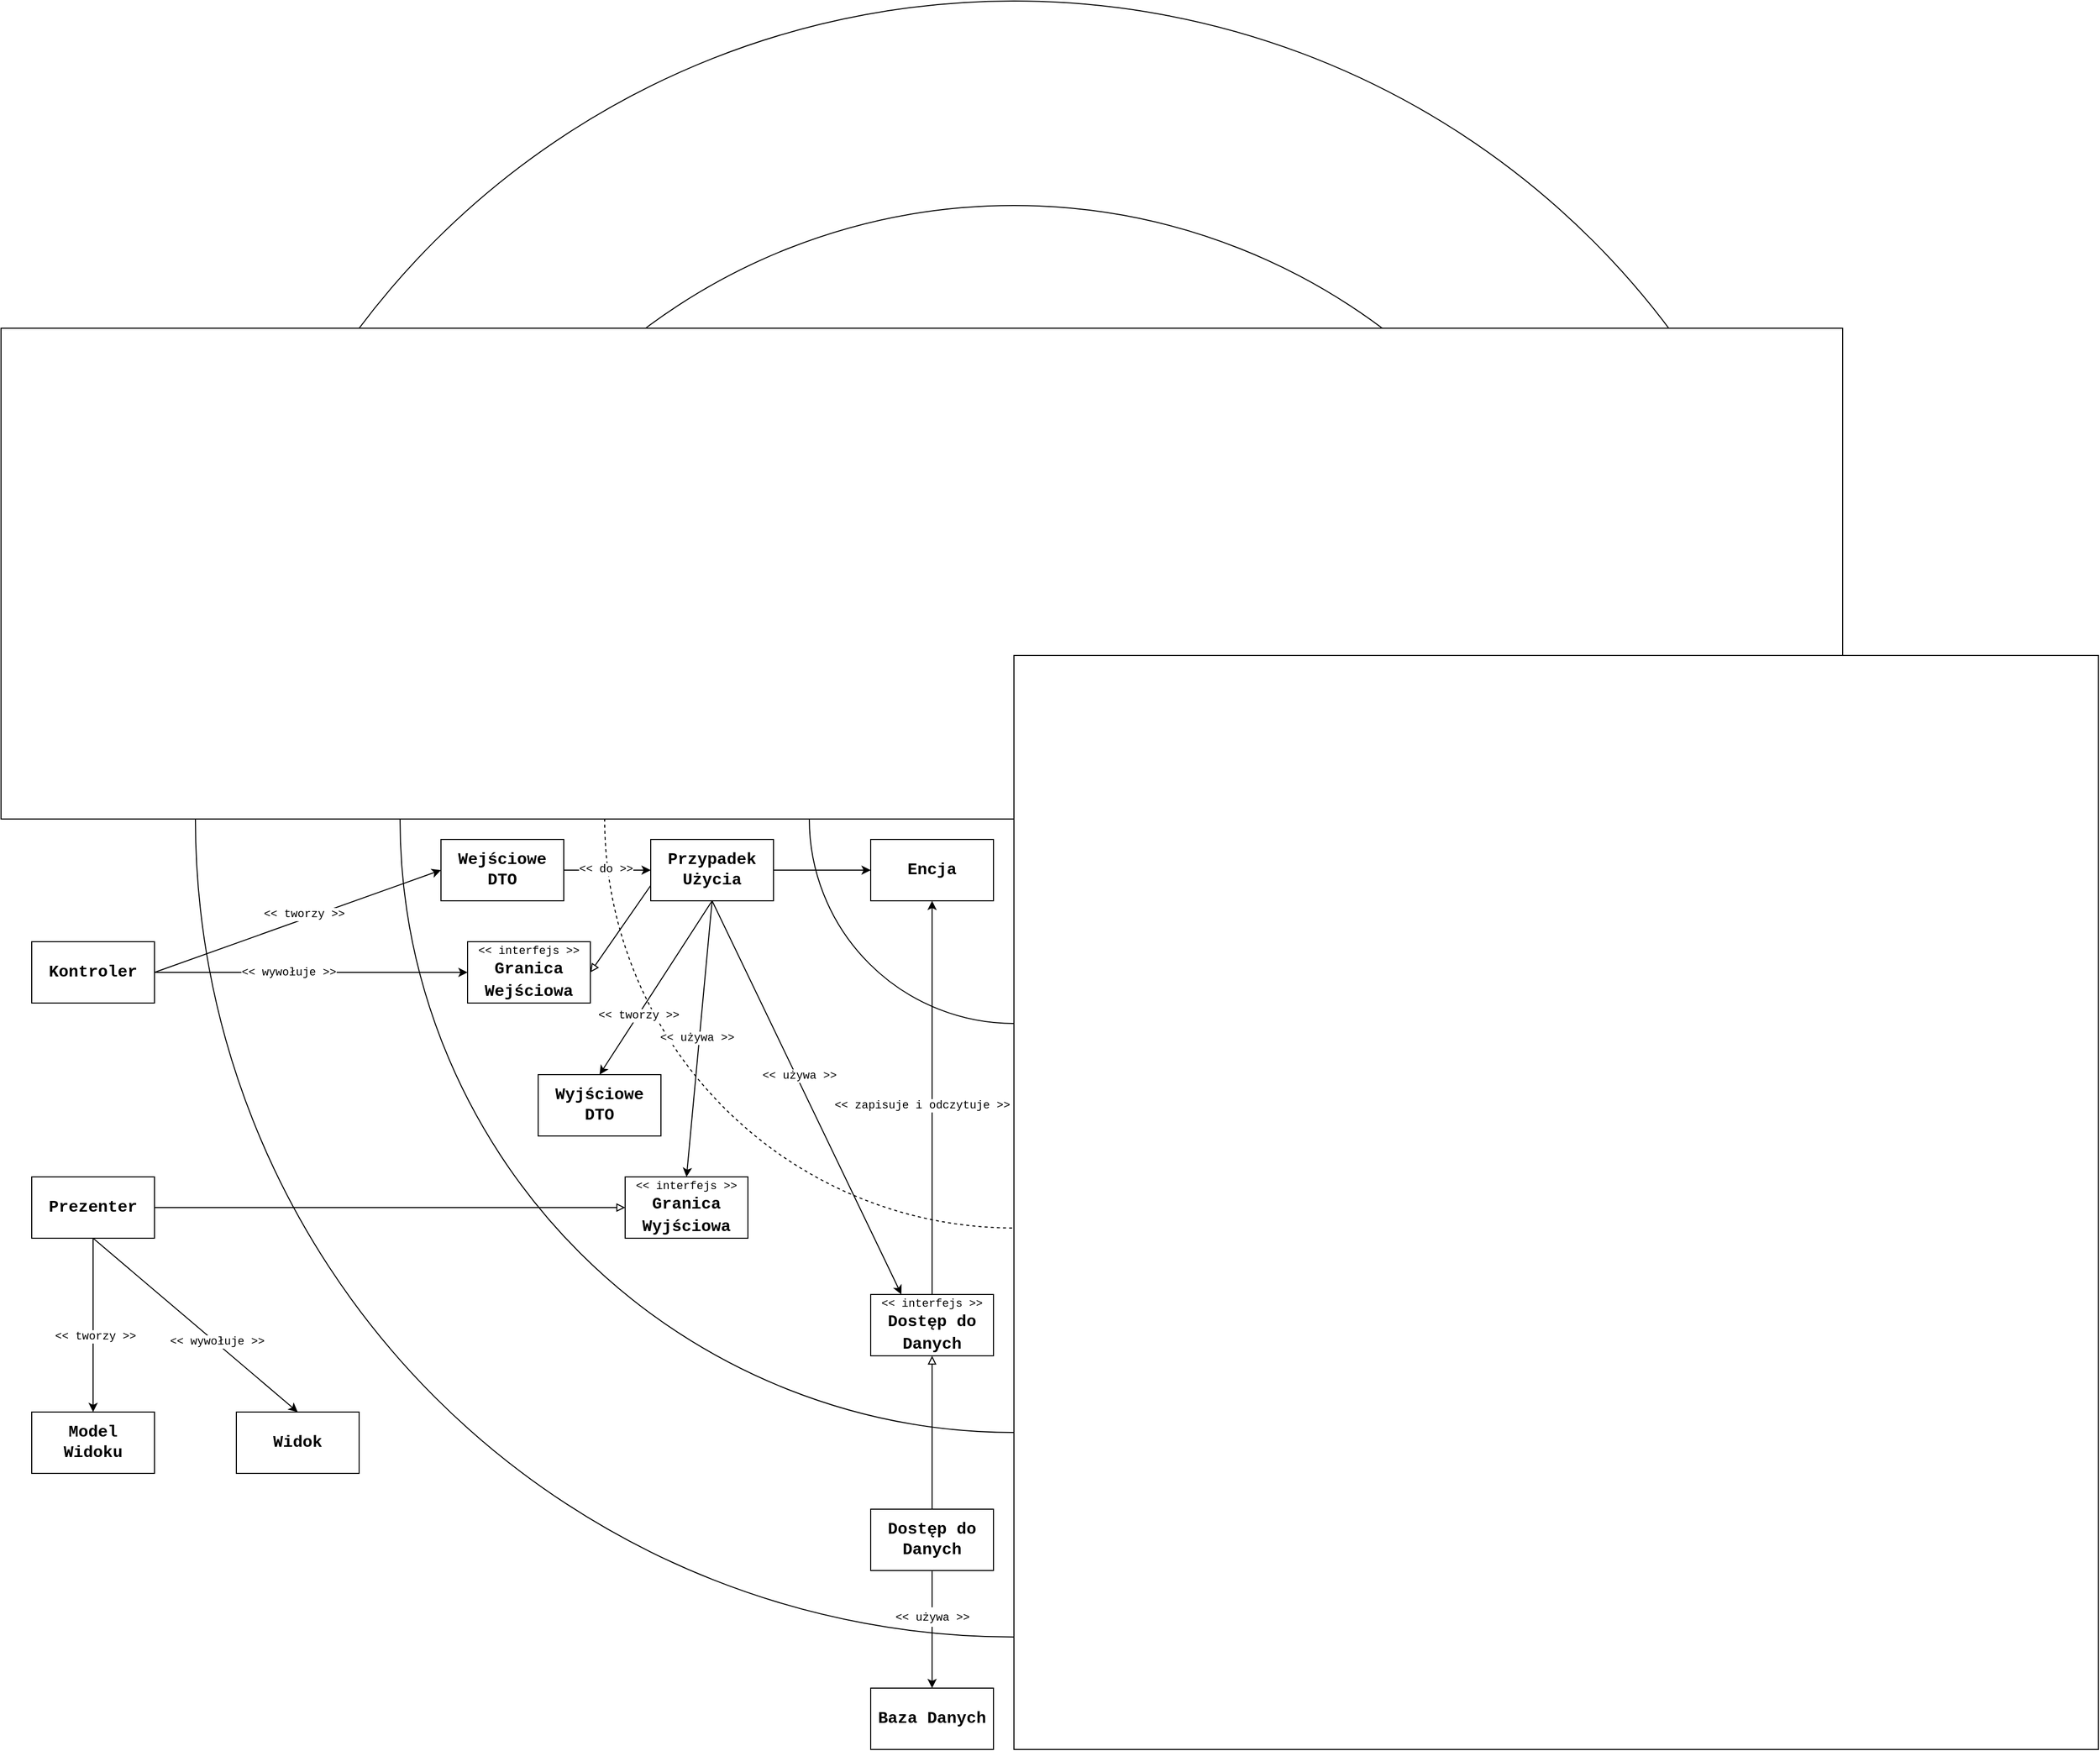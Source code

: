 <mxfile version="15.4.1" type="device"><diagram id="mDBDC4OC2zMn_eaPb2qs" name="Page-1"><mxGraphModel dx="2253" dy="2056" grid="1" gridSize="10" guides="1" tooltips="1" connect="1" arrows="1" fold="1" page="1" pageScale="1" pageWidth="827" pageHeight="1169" background="none" math="0" shadow="0"><root><mxCell id="0"/><mxCell id="1" parent="0"/><mxCell id="9wAR0khefj8llBj5QW90-266" value="" style="ellipse;whiteSpace=wrap;html=1;" vertex="1" parent="1"><mxGeometry x="-180" y="-640" width="1600" height="1600" as="geometry"/></mxCell><mxCell id="9wAR0khefj8llBj5QW90-260" value="" style="ellipse;whiteSpace=wrap;html=1;" vertex="1" parent="1"><mxGeometry x="20" y="-440" width="1200" height="1200" as="geometry"/></mxCell><mxCell id="9wAR0khefj8llBj5QW90-259" value="" style="ellipse;whiteSpace=wrap;html=1;dashed=1;" vertex="1" parent="1"><mxGeometry x="220" y="-240" width="800" height="800" as="geometry"/></mxCell><mxCell id="9wAR0khefj8llBj5QW90-254" value="" style="ellipse;whiteSpace=wrap;html=1;" vertex="1" parent="1"><mxGeometry x="420" y="-40" width="400" height="400" as="geometry"/></mxCell><mxCell id="9wAR0khefj8llBj5QW90-257" value="" style="rounded=0;whiteSpace=wrap;html=1;" vertex="1" parent="1"><mxGeometry x="-370" y="-320" width="1800" height="480" as="geometry"/></mxCell><mxCell id="9wAR0khefj8llBj5QW90-258" value="" style="rounded=0;whiteSpace=wrap;html=1;" vertex="1" parent="1"><mxGeometry x="620" width="1060" height="1070" as="geometry"/></mxCell><mxCell id="9wAR0khefj8llBj5QW90-262" value="&lt;font style=&quot;font-size: 16px&quot; face=&quot;Courier New&quot;&gt;Encja&lt;/font&gt;" style="rounded=0;whiteSpace=wrap;html=1;fontStyle=1" vertex="1" parent="1"><mxGeometry x="480" y="180" width="120" height="60" as="geometry"/></mxCell><mxCell id="9wAR0khefj8llBj5QW90-273" style="rounded=0;orthogonalLoop=1;jettySize=auto;html=1;exitX=0.5;exitY=1;exitDx=0;exitDy=0;entryX=0.5;entryY=0;entryDx=0;entryDy=0;fontFamily=Courier New;fontSize=16;" edge="1" parent="1" source="9wAR0khefj8llBj5QW90-264" target="9wAR0khefj8llBj5QW90-276"><mxGeometry relative="1" as="geometry"><mxPoint x="270" y="480" as="targetPoint"/></mxGeometry></mxCell><mxCell id="9wAR0khefj8llBj5QW90-283" value="&amp;lt;&amp;lt; używa &amp;gt;&amp;gt;" style="edgeLabel;html=1;align=center;verticalAlign=middle;resizable=0;points=[];fontSize=11;fontFamily=Courier New;" vertex="1" connectable="0" parent="9wAR0khefj8llBj5QW90-273"><mxGeometry x="-0.003" y="-3" relative="1" as="geometry"><mxPoint as="offset"/></mxGeometry></mxCell><mxCell id="9wAR0khefj8llBj5QW90-278" style="rounded=0;orthogonalLoop=1;jettySize=auto;html=1;exitX=0;exitY=0.75;exitDx=0;exitDy=0;entryX=1;entryY=0.5;entryDx=0;entryDy=0;fontFamily=Courier New;fontSize=16;endArrow=block;endFill=0;" edge="1" parent="1" source="9wAR0khefj8llBj5QW90-264" target="9wAR0khefj8llBj5QW90-267"><mxGeometry relative="1" as="geometry"/></mxCell><mxCell id="9wAR0khefj8llBj5QW90-279" style="edgeStyle=orthogonalEdgeStyle;rounded=0;orthogonalLoop=1;jettySize=auto;html=1;exitX=1;exitY=0.5;exitDx=0;exitDy=0;entryX=0;entryY=0.5;entryDx=0;entryDy=0;fontFamily=Courier New;fontSize=16;" edge="1" parent="1" source="9wAR0khefj8llBj5QW90-264" target="9wAR0khefj8llBj5QW90-262"><mxGeometry relative="1" as="geometry"/></mxCell><mxCell id="9wAR0khefj8llBj5QW90-284" style="edgeStyle=none;rounded=0;orthogonalLoop=1;jettySize=auto;html=1;exitX=0.5;exitY=1;exitDx=0;exitDy=0;entryX=0.5;entryY=0;entryDx=0;entryDy=0;fontFamily=Courier New;fontSize=11;endArrow=classic;endFill=1;" edge="1" parent="1" source="9wAR0khefj8llBj5QW90-264" target="9wAR0khefj8llBj5QW90-275"><mxGeometry relative="1" as="geometry"/></mxCell><mxCell id="9wAR0khefj8llBj5QW90-285" value="&amp;lt;&amp;lt; tworzy &amp;gt;&amp;gt;" style="edgeLabel;html=1;align=center;verticalAlign=middle;resizable=0;points=[];fontSize=11;fontFamily=Courier New;" vertex="1" connectable="0" parent="9wAR0khefj8llBj5QW90-284"><mxGeometry x="0.315" relative="1" as="geometry"><mxPoint as="offset"/></mxGeometry></mxCell><mxCell id="9wAR0khefj8llBj5QW90-296" style="edgeStyle=none;rounded=0;orthogonalLoop=1;jettySize=auto;html=1;exitX=0.5;exitY=1;exitDx=0;exitDy=0;entryX=0.25;entryY=0;entryDx=0;entryDy=0;fontFamily=Courier New;fontSize=11;endArrow=classic;endFill=1;" edge="1" parent="1" source="9wAR0khefj8llBj5QW90-264" target="9wAR0khefj8llBj5QW90-286"><mxGeometry relative="1" as="geometry"/></mxCell><mxCell id="9wAR0khefj8llBj5QW90-297" value="&amp;lt;&amp;lt; używa &amp;gt;&amp;gt;" style="edgeLabel;html=1;align=center;verticalAlign=middle;resizable=0;points=[];fontSize=11;fontFamily=Courier New;" vertex="1" connectable="0" parent="9wAR0khefj8llBj5QW90-296"><mxGeometry x="-0.206" y="2" relative="1" as="geometry"><mxPoint x="10" y="19" as="offset"/></mxGeometry></mxCell><mxCell id="9wAR0khefj8llBj5QW90-264" value="&lt;font style=&quot;font-size: 16px&quot; face=&quot;Courier New&quot;&gt;Przypadek Użycia&lt;/font&gt;" style="rounded=0;whiteSpace=wrap;html=1;fontStyle=1" vertex="1" parent="1"><mxGeometry x="265" y="180" width="120" height="60" as="geometry"/></mxCell><mxCell id="9wAR0khefj8llBj5QW90-277" style="edgeStyle=orthogonalEdgeStyle;rounded=0;orthogonalLoop=1;jettySize=auto;html=1;exitX=1;exitY=0.5;exitDx=0;exitDy=0;entryX=0;entryY=0.5;entryDx=0;entryDy=0;fontFamily=Courier New;fontSize=16;" edge="1" parent="1" source="9wAR0khefj8llBj5QW90-265" target="9wAR0khefj8llBj5QW90-264"><mxGeometry relative="1" as="geometry"/></mxCell><mxCell id="9wAR0khefj8llBj5QW90-281" value="&amp;lt;&amp;lt; do &amp;gt;&amp;gt;" style="edgeLabel;html=1;align=center;verticalAlign=middle;resizable=0;points=[];fontSize=11;fontFamily=Courier New;" vertex="1" connectable="0" parent="9wAR0khefj8llBj5QW90-277"><mxGeometry x="-0.271" y="1" relative="1" as="geometry"><mxPoint x="10" as="offset"/></mxGeometry></mxCell><mxCell id="9wAR0khefj8llBj5QW90-265" value="&lt;font style=&quot;font-size: 16px&quot; face=&quot;Courier New&quot;&gt;Wejściowe DTO&lt;br&gt;&lt;/font&gt;" style="rounded=0;whiteSpace=wrap;html=1;fontStyle=1" vertex="1" parent="1"><mxGeometry x="60" y="180" width="120" height="60" as="geometry"/></mxCell><mxCell id="9wAR0khefj8llBj5QW90-267" value="&lt;div style=&quot;font-size: 11px&quot;&gt;&lt;font style=&quot;font-size: 11px&quot; face=&quot;Courier New&quot;&gt;&lt;span style=&quot;font-weight: normal&quot;&gt;&amp;lt;&amp;lt; interfejs &amp;gt;&amp;gt;&lt;/span&gt;&lt;br&gt;&lt;/font&gt;&lt;/div&gt;&lt;div style=&quot;font-size: 16px&quot;&gt;&lt;font style=&quot;font-size: 16px&quot; face=&quot;Courier New&quot;&gt;Granica&lt;br&gt;&lt;/font&gt;&lt;/div&gt;&lt;div style=&quot;font-size: 16px&quot;&gt;&lt;font style=&quot;font-size: 16px&quot; face=&quot;Courier New&quot;&gt;Wejściowa &lt;/font&gt;&lt;/div&gt;" style="rounded=0;whiteSpace=wrap;html=1;fontStyle=1" vertex="1" parent="1"><mxGeometry x="86" y="280" width="120" height="60" as="geometry"/></mxCell><mxCell id="9wAR0khefj8llBj5QW90-275" value="&lt;font style=&quot;font-size: 16px&quot; face=&quot;Courier New&quot;&gt;Wyjściowe DTO&lt;br&gt;&lt;/font&gt;" style="rounded=0;whiteSpace=wrap;html=1;fontStyle=1" vertex="1" parent="1"><mxGeometry x="155" y="410" width="120" height="60" as="geometry"/></mxCell><mxCell id="9wAR0khefj8llBj5QW90-276" value="&lt;div style=&quot;font-size: 11px&quot;&gt;&lt;font style=&quot;font-size: 11px&quot; face=&quot;Courier New&quot;&gt;&lt;span style=&quot;font-weight: normal&quot;&gt;&amp;lt;&amp;lt; interfejs &amp;gt;&amp;gt;&lt;/span&gt;&lt;br&gt;&lt;/font&gt;&lt;/div&gt;&lt;div style=&quot;font-size: 16px&quot;&gt;&lt;font style=&quot;font-size: 16px&quot; face=&quot;Courier New&quot;&gt;Granica&lt;br&gt;&lt;/font&gt;&lt;/div&gt;&lt;div style=&quot;font-size: 16px&quot;&gt;&lt;font style=&quot;font-size: 16px&quot; face=&quot;Courier New&quot;&gt;Wyjściowa &lt;/font&gt;&lt;/div&gt;" style="rounded=0;whiteSpace=wrap;html=1;fontStyle=1" vertex="1" parent="1"><mxGeometry x="240" y="510" width="120" height="60" as="geometry"/></mxCell><mxCell id="9wAR0khefj8llBj5QW90-288" style="edgeStyle=none;rounded=0;orthogonalLoop=1;jettySize=auto;html=1;exitX=0.5;exitY=0;exitDx=0;exitDy=0;fontFamily=Courier New;fontSize=16;endArrow=classic;endFill=1;" edge="1" parent="1" source="9wAR0khefj8llBj5QW90-286" target="9wAR0khefj8llBj5QW90-262"><mxGeometry relative="1" as="geometry"/></mxCell><mxCell id="9wAR0khefj8llBj5QW90-289" value="&amp;lt;&amp;lt; zapisuje i odczytuje &amp;gt;&amp;gt;" style="edgeLabel;html=1;align=center;verticalAlign=middle;resizable=0;points=[];fontSize=11;fontFamily=Courier New;" vertex="1" connectable="0" parent="9wAR0khefj8llBj5QW90-288"><mxGeometry x="-0.044" y="-1" relative="1" as="geometry"><mxPoint x="-11" y="-1" as="offset"/></mxGeometry></mxCell><mxCell id="9wAR0khefj8llBj5QW90-286" value="&lt;div style=&quot;font-size: 11px&quot;&gt;&lt;font style=&quot;font-size: 11px&quot; face=&quot;Courier New&quot;&gt;&lt;span style=&quot;font-weight: normal&quot;&gt;&amp;lt;&amp;lt; interfejs &amp;gt;&amp;gt;&lt;/span&gt;&lt;br&gt;&lt;/font&gt;&lt;/div&gt;&lt;div style=&quot;font-size: 16px&quot;&gt;&lt;font style=&quot;font-size: 16px&quot; face=&quot;Courier New&quot;&gt;Dostęp do Danych&lt;/font&gt;&lt;/div&gt;" style="rounded=0;whiteSpace=wrap;html=1;fontStyle=1" vertex="1" parent="1"><mxGeometry x="480" y="625" width="120" height="60" as="geometry"/></mxCell><mxCell id="9wAR0khefj8llBj5QW90-291" style="edgeStyle=none;rounded=0;orthogonalLoop=1;jettySize=auto;html=1;exitX=0.5;exitY=0;exitDx=0;exitDy=0;entryX=0.5;entryY=1;entryDx=0;entryDy=0;fontFamily=Courier New;fontSize=11;endArrow=block;endFill=0;" edge="1" parent="1" source="9wAR0khefj8llBj5QW90-290" target="9wAR0khefj8llBj5QW90-286"><mxGeometry relative="1" as="geometry"/></mxCell><mxCell id="9wAR0khefj8llBj5QW90-293" style="edgeStyle=none;rounded=0;orthogonalLoop=1;jettySize=auto;html=1;exitX=0.5;exitY=1;exitDx=0;exitDy=0;fontFamily=Courier New;fontSize=16;endArrow=classic;endFill=1;" edge="1" parent="1" source="9wAR0khefj8llBj5QW90-290" target="9wAR0khefj8llBj5QW90-292"><mxGeometry relative="1" as="geometry"/></mxCell><mxCell id="9wAR0khefj8llBj5QW90-294" value="&lt;font style=&quot;font-size: 11px&quot;&gt;&amp;lt;&amp;lt; używa &amp;gt;&amp;gt;&lt;/font&gt;" style="edgeLabel;html=1;align=center;verticalAlign=middle;resizable=0;points=[];fontSize=16;fontFamily=Courier New;" vertex="1" connectable="0" parent="9wAR0khefj8llBj5QW90-293"><mxGeometry x="-0.374" y="-2" relative="1" as="geometry"><mxPoint x="2" y="9" as="offset"/></mxGeometry></mxCell><mxCell id="9wAR0khefj8llBj5QW90-290" value="&lt;font style=&quot;font-size: 16px&quot; face=&quot;Courier New&quot;&gt;Dostęp do Danych&lt;/font&gt;" style="rounded=0;whiteSpace=wrap;html=1;fontStyle=1" vertex="1" parent="1"><mxGeometry x="480" y="835" width="120" height="60" as="geometry"/></mxCell><mxCell id="9wAR0khefj8llBj5QW90-292" value="&lt;font style=&quot;font-size: 16px&quot; face=&quot;Courier New&quot;&gt;Baza Danych&lt;br&gt;&lt;/font&gt;" style="rounded=0;whiteSpace=wrap;html=1;fontStyle=1" vertex="1" parent="1"><mxGeometry x="480" y="1010" width="120" height="60" as="geometry"/></mxCell><mxCell id="9wAR0khefj8llBj5QW90-299" style="edgeStyle=none;rounded=0;orthogonalLoop=1;jettySize=auto;html=1;exitX=1;exitY=0.5;exitDx=0;exitDy=0;entryX=0;entryY=0.5;entryDx=0;entryDy=0;fontFamily=Courier New;fontSize=11;endArrow=classic;endFill=1;" edge="1" parent="1" source="9wAR0khefj8llBj5QW90-298" target="9wAR0khefj8llBj5QW90-267"><mxGeometry relative="1" as="geometry"/></mxCell><mxCell id="9wAR0khefj8llBj5QW90-300" value="&amp;lt;&amp;lt; wywołuje &amp;gt;&amp;gt;" style="edgeLabel;html=1;align=center;verticalAlign=middle;resizable=0;points=[];fontSize=11;fontFamily=Courier New;" vertex="1" connectable="0" parent="9wAR0khefj8llBj5QW90-299"><mxGeometry x="-0.144" y="-3" relative="1" as="geometry"><mxPoint y="-3" as="offset"/></mxGeometry></mxCell><mxCell id="9wAR0khefj8llBj5QW90-301" style="edgeStyle=none;rounded=0;orthogonalLoop=1;jettySize=auto;html=1;exitX=1;exitY=0.5;exitDx=0;exitDy=0;entryX=0;entryY=0.5;entryDx=0;entryDy=0;fontFamily=Courier New;fontSize=11;endArrow=classic;endFill=1;" edge="1" parent="1" source="9wAR0khefj8llBj5QW90-298" target="9wAR0khefj8llBj5QW90-265"><mxGeometry relative="1" as="geometry"/></mxCell><mxCell id="9wAR0khefj8llBj5QW90-302" value="&amp;lt;&amp;lt; tworzy &amp;gt;&amp;gt;" style="edgeLabel;html=1;align=center;verticalAlign=middle;resizable=0;points=[];fontSize=11;fontFamily=Courier New;" vertex="1" connectable="0" parent="9wAR0khefj8llBj5QW90-301"><mxGeometry x="0.137" y="1" relative="1" as="geometry"><mxPoint x="-13" y="1" as="offset"/></mxGeometry></mxCell><mxCell id="9wAR0khefj8llBj5QW90-298" value="&lt;font style=&quot;font-size: 16px&quot; face=&quot;Courier New&quot;&gt;Kontroler&lt;/font&gt;" style="rounded=0;whiteSpace=wrap;html=1;fontStyle=1" vertex="1" parent="1"><mxGeometry x="-340" y="280" width="120" height="60" as="geometry"/></mxCell><mxCell id="9wAR0khefj8llBj5QW90-304" style="edgeStyle=none;rounded=0;orthogonalLoop=1;jettySize=auto;html=1;exitX=1;exitY=0.5;exitDx=0;exitDy=0;entryX=0;entryY=0.5;entryDx=0;entryDy=0;fontFamily=Courier New;fontSize=11;endArrow=block;endFill=0;" edge="1" parent="1" source="9wAR0khefj8llBj5QW90-303" target="9wAR0khefj8llBj5QW90-276"><mxGeometry relative="1" as="geometry"/></mxCell><mxCell id="9wAR0khefj8llBj5QW90-307" style="edgeStyle=none;rounded=0;orthogonalLoop=1;jettySize=auto;html=1;exitX=0.5;exitY=1;exitDx=0;exitDy=0;entryX=0.5;entryY=0;entryDx=0;entryDy=0;fontFamily=Courier New;fontSize=11;endArrow=classic;endFill=1;" edge="1" parent="1" source="9wAR0khefj8llBj5QW90-303" target="9wAR0khefj8llBj5QW90-305"><mxGeometry relative="1" as="geometry"/></mxCell><mxCell id="9wAR0khefj8llBj5QW90-308" value="&amp;lt;&amp;lt; tworzy &amp;gt;&amp;gt;" style="edgeLabel;html=1;align=center;verticalAlign=middle;resizable=0;points=[];fontSize=11;fontFamily=Courier New;" vertex="1" connectable="0" parent="9wAR0khefj8llBj5QW90-307"><mxGeometry x="0.129" y="2" relative="1" as="geometry"><mxPoint as="offset"/></mxGeometry></mxCell><mxCell id="9wAR0khefj8llBj5QW90-309" style="edgeStyle=none;rounded=0;orthogonalLoop=1;jettySize=auto;html=1;exitX=0.5;exitY=1;exitDx=0;exitDy=0;entryX=0.5;entryY=0;entryDx=0;entryDy=0;fontFamily=Courier New;fontSize=11;endArrow=classic;endFill=1;" edge="1" parent="1" source="9wAR0khefj8llBj5QW90-303" target="9wAR0khefj8llBj5QW90-306"><mxGeometry relative="1" as="geometry"/></mxCell><mxCell id="9wAR0khefj8llBj5QW90-310" value="&amp;lt;&amp;lt; wywołuje &amp;gt;&amp;gt;" style="edgeLabel;html=1;align=center;verticalAlign=middle;resizable=0;points=[];fontSize=11;fontFamily=Courier New;" vertex="1" connectable="0" parent="9wAR0khefj8llBj5QW90-309"><mxGeometry x="-0.051" y="-4" relative="1" as="geometry"><mxPoint x="28" y="17" as="offset"/></mxGeometry></mxCell><mxCell id="9wAR0khefj8llBj5QW90-303" value="&lt;font style=&quot;font-size: 16px&quot; face=&quot;Courier New&quot;&gt;Prezenter&lt;/font&gt;" style="rounded=0;whiteSpace=wrap;html=1;fontStyle=1" vertex="1" parent="1"><mxGeometry x="-340" y="510" width="120" height="60" as="geometry"/></mxCell><mxCell id="9wAR0khefj8llBj5QW90-305" value="&lt;div&gt;&lt;font style=&quot;font-size: 16px&quot; face=&quot;Courier New&quot;&gt;Model&lt;/font&gt;&lt;/div&gt;&lt;div&gt;&lt;font style=&quot;font-size: 16px&quot; face=&quot;Courier New&quot;&gt;Widoku&lt;/font&gt;&lt;/div&gt;" style="rounded=0;whiteSpace=wrap;html=1;fontStyle=1" vertex="1" parent="1"><mxGeometry x="-340" y="740" width="120" height="60" as="geometry"/></mxCell><mxCell id="9wAR0khefj8llBj5QW90-306" value="&lt;font style=&quot;font-size: 16px&quot; face=&quot;Courier New&quot;&gt;Widok&lt;/font&gt;" style="rounded=0;whiteSpace=wrap;html=1;fontStyle=1" vertex="1" parent="1"><mxGeometry x="-140" y="740" width="120" height="60" as="geometry"/></mxCell></root></mxGraphModel></diagram></mxfile>